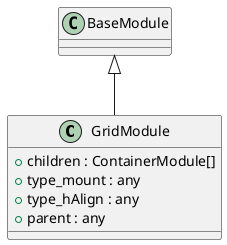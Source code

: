 @startuml
class GridModule{
  +children : ContainerModule[]
  +type_mount : any
  +type_hAlign : any
  +parent : any
}

class BaseModule{

}

BaseModule <|-- GridModule
@enduml
